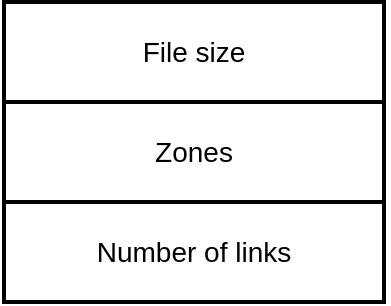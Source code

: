 <mxfile version="13.6.2" type="device"><diagram id="6ib9G7hRSkHDyVIUfAlM" name="Page-1"><mxGraphModel dx="1408" dy="746" grid="1" gridSize="10" guides="1" tooltips="1" connect="1" arrows="1" fold="1" page="1" pageScale="1" pageWidth="1169" pageHeight="827" math="0" shadow="0"><root><mxCell id="0"/><mxCell id="1" parent="0"/><mxCell id="oFdOuQvlLP8PJfcoC38D-1" value="" style="rounded=0;whiteSpace=wrap;html=1;fillColor=none;strokeWidth=2;" parent="1" vertex="1"><mxGeometry x="390" y="400" width="190" height="150" as="geometry"/></mxCell><mxCell id="oFdOuQvlLP8PJfcoC38D-5" value="" style="group" parent="1" vertex="1" connectable="0"><mxGeometry x="390" y="500" width="190" height="50" as="geometry"/></mxCell><mxCell id="oFdOuQvlLP8PJfcoC38D-2" value="&lt;font style=&quot;font-size: 14px&quot;&gt;Number of links&lt;/font&gt;" style="text;html=1;strokeColor=none;fillColor=none;align=center;verticalAlign=middle;whiteSpace=wrap;rounded=0;" parent="oFdOuQvlLP8PJfcoC38D-5" vertex="1"><mxGeometry width="190" height="50" as="geometry"/></mxCell><mxCell id="oFdOuQvlLP8PJfcoC38D-3" value="" style="endArrow=none;html=1;exitX=0;exitY=0;exitDx=0;exitDy=0;entryX=1;entryY=0;entryDx=0;entryDy=0;strokeWidth=2;" parent="oFdOuQvlLP8PJfcoC38D-5" source="oFdOuQvlLP8PJfcoC38D-2" target="oFdOuQvlLP8PJfcoC38D-2" edge="1"><mxGeometry width="50" height="50" relative="1" as="geometry"><mxPoint x="260" y="-10" as="sourcePoint"/><mxPoint x="260" y="-70" as="targetPoint"/></mxGeometry></mxCell><mxCell id="oFdOuQvlLP8PJfcoC38D-6" value="" style="group" parent="1" vertex="1" connectable="0"><mxGeometry x="390" y="450" width="190" height="50" as="geometry"/></mxCell><mxCell id="oFdOuQvlLP8PJfcoC38D-7" value="&lt;font style=&quot;font-size: 14px&quot;&gt;Zones&lt;/font&gt;" style="text;html=1;strokeColor=none;fillColor=none;align=center;verticalAlign=middle;whiteSpace=wrap;rounded=0;" parent="oFdOuQvlLP8PJfcoC38D-6" vertex="1"><mxGeometry width="190" height="50" as="geometry"/></mxCell><mxCell id="oFdOuQvlLP8PJfcoC38D-8" value="" style="endArrow=none;html=1;exitX=0;exitY=0;exitDx=0;exitDy=0;entryX=1;entryY=0;entryDx=0;entryDy=0;strokeWidth=2;" parent="oFdOuQvlLP8PJfcoC38D-6" source="oFdOuQvlLP8PJfcoC38D-7" target="oFdOuQvlLP8PJfcoC38D-7" edge="1"><mxGeometry width="50" height="50" relative="1" as="geometry"><mxPoint x="260" y="-10" as="sourcePoint"/><mxPoint x="260" y="-70" as="targetPoint"/></mxGeometry></mxCell><mxCell id="oFdOuQvlLP8PJfcoC38D-9" value="" style="group" parent="1" vertex="1" connectable="0"><mxGeometry x="390" y="400" width="190" height="50" as="geometry"/></mxCell><mxCell id="oFdOuQvlLP8PJfcoC38D-10" value="&lt;font style=&quot;font-size: 14px&quot;&gt;File size&lt;/font&gt;" style="text;html=1;strokeColor=none;fillColor=none;align=center;verticalAlign=middle;whiteSpace=wrap;rounded=0;" parent="oFdOuQvlLP8PJfcoC38D-9" vertex="1"><mxGeometry width="190" height="50" as="geometry"/></mxCell><mxCell id="oFdOuQvlLP8PJfcoC38D-11" value="" style="endArrow=none;html=1;exitX=0;exitY=0;exitDx=0;exitDy=0;entryX=1;entryY=0;entryDx=0;entryDy=0;strokeWidth=2;" parent="oFdOuQvlLP8PJfcoC38D-9" source="oFdOuQvlLP8PJfcoC38D-10" target="oFdOuQvlLP8PJfcoC38D-10" edge="1"><mxGeometry width="50" height="50" relative="1" as="geometry"><mxPoint x="260" y="-10" as="sourcePoint"/><mxPoint x="260" y="-70" as="targetPoint"/></mxGeometry></mxCell></root></mxGraphModel></diagram></mxfile>